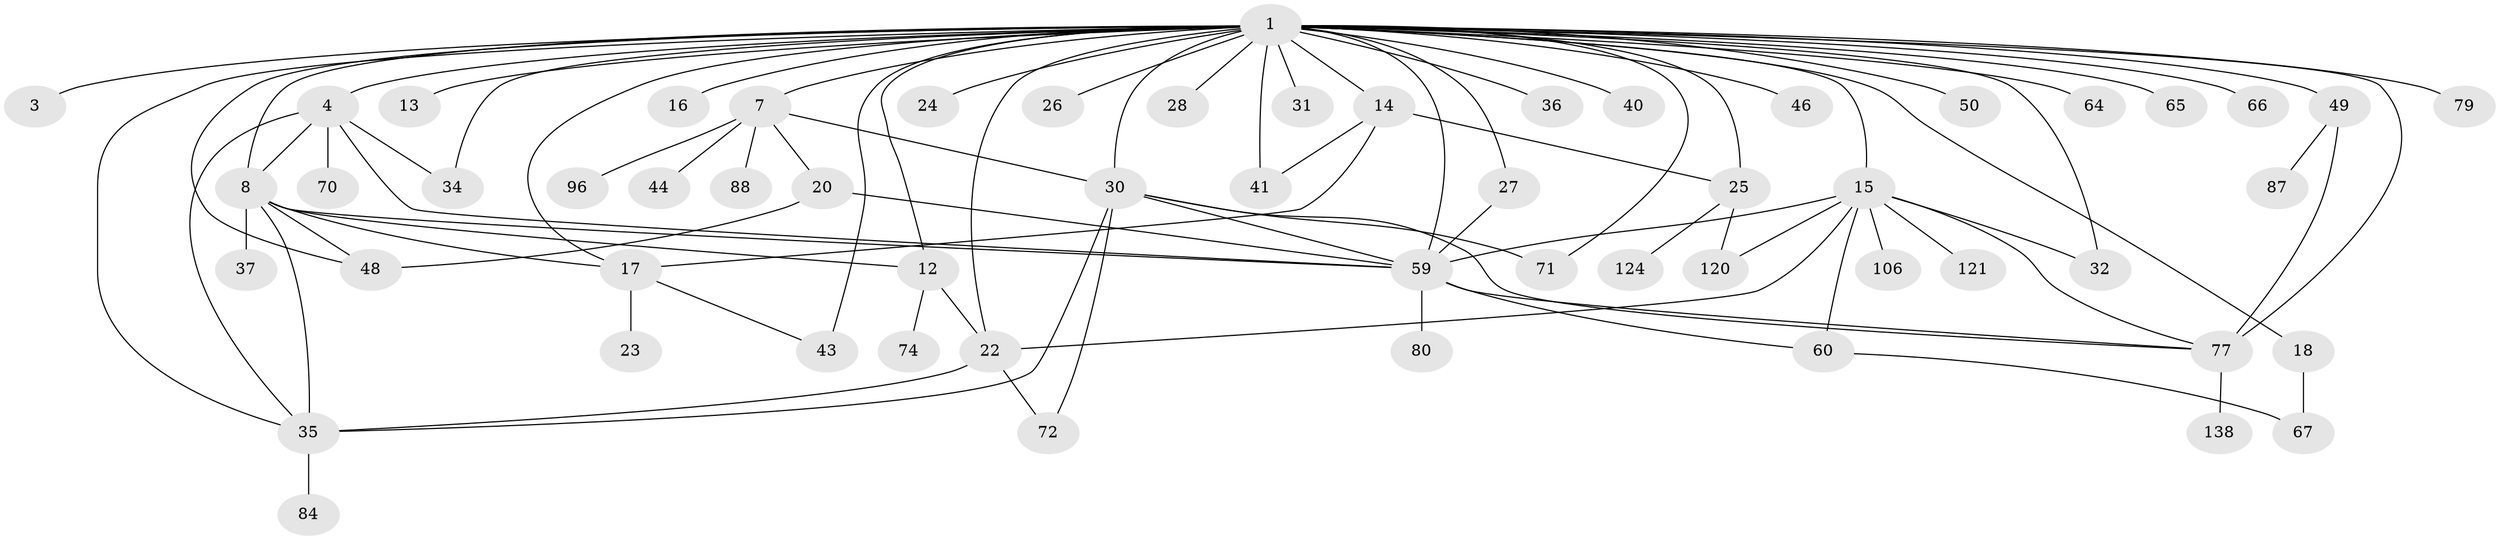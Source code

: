 // original degree distribution, {7: 0.013888888888888888, 31: 0.006944444444444444, 1: 0.4652777777777778, 13: 0.013888888888888888, 32: 0.006944444444444444, 2: 0.24305555555555555, 6: 0.034722222222222224, 3: 0.10416666666666667, 4: 0.05555555555555555, 9: 0.013888888888888888, 5: 0.034722222222222224, 8: 0.006944444444444444}
// Generated by graph-tools (version 1.1) at 2025/18/03/04/25 18:18:21]
// undirected, 57 vertices, 89 edges
graph export_dot {
graph [start="1"]
  node [color=gray90,style=filled];
  1 [super="+2+58"];
  3;
  4 [super="+61+73+9+94+42+89+47"];
  7;
  8 [super="+10+127+11"];
  12 [super="+139+118"];
  13;
  14 [super="+92"];
  15 [super="+45"];
  16;
  17;
  18 [super="+105+19+29"];
  20 [super="+83+33+52"];
  22 [super="+102+114+51"];
  23;
  24;
  25 [super="+68"];
  26;
  27;
  28;
  30 [super="+108"];
  31;
  32 [super="+117"];
  34;
  35 [super="+78"];
  36;
  37;
  40 [super="+53"];
  41;
  43;
  44;
  46;
  48 [super="+56"];
  49 [super="+55+82"];
  50;
  59 [super="+85+103+63"];
  60 [super="+69"];
  64;
  65;
  66;
  67;
  70;
  71;
  72 [super="+86"];
  74;
  77 [super="+123+126"];
  79 [super="+97"];
  80;
  84 [super="+109"];
  87;
  88;
  96;
  106;
  120;
  121 [super="+133+128"];
  124;
  138;
  1 -- 43 [weight=2];
  1 -- 3;
  1 -- 4 [weight=2];
  1 -- 7;
  1 -- 8 [weight=2];
  1 -- 12;
  1 -- 13;
  1 -- 14;
  1 -- 15;
  1 -- 16;
  1 -- 17;
  1 -- 18;
  1 -- 22 [weight=4];
  1 -- 24;
  1 -- 25;
  1 -- 26 [weight=2];
  1 -- 27;
  1 -- 28;
  1 -- 30 [weight=2];
  1 -- 31;
  1 -- 32;
  1 -- 34;
  1 -- 36;
  1 -- 40;
  1 -- 41;
  1 -- 46;
  1 -- 49 [weight=2];
  1 -- 50;
  1 -- 59 [weight=3];
  1 -- 64;
  1 -- 65;
  1 -- 66;
  1 -- 71;
  1 -- 77 [weight=4];
  1 -- 79 [weight=2];
  1 -- 48;
  1 -- 35;
  4 -- 34;
  4 -- 8 [weight=2];
  4 -- 70;
  4 -- 59;
  4 -- 35;
  7 -- 20;
  7 -- 44;
  7 -- 88;
  7 -- 96;
  7 -- 30;
  8 -- 37;
  8 -- 48;
  8 -- 12;
  8 -- 17;
  8 -- 59;
  8 -- 35;
  12 -- 74;
  12 -- 22;
  14 -- 41;
  14 -- 25;
  14 -- 17;
  15 -- 22;
  15 -- 60;
  15 -- 106;
  15 -- 120;
  15 -- 121;
  15 -- 32;
  15 -- 59;
  15 -- 77;
  17 -- 23;
  17 -- 43;
  18 -- 67;
  20 -- 48;
  20 -- 59;
  22 -- 35;
  22 -- 72;
  25 -- 120;
  25 -- 124;
  27 -- 59;
  30 -- 35;
  30 -- 71;
  30 -- 72;
  30 -- 77;
  30 -- 59;
  35 -- 84;
  49 -- 77;
  49 -- 87;
  59 -- 60;
  59 -- 77;
  59 -- 80;
  60 -- 67;
  77 -- 138;
}
